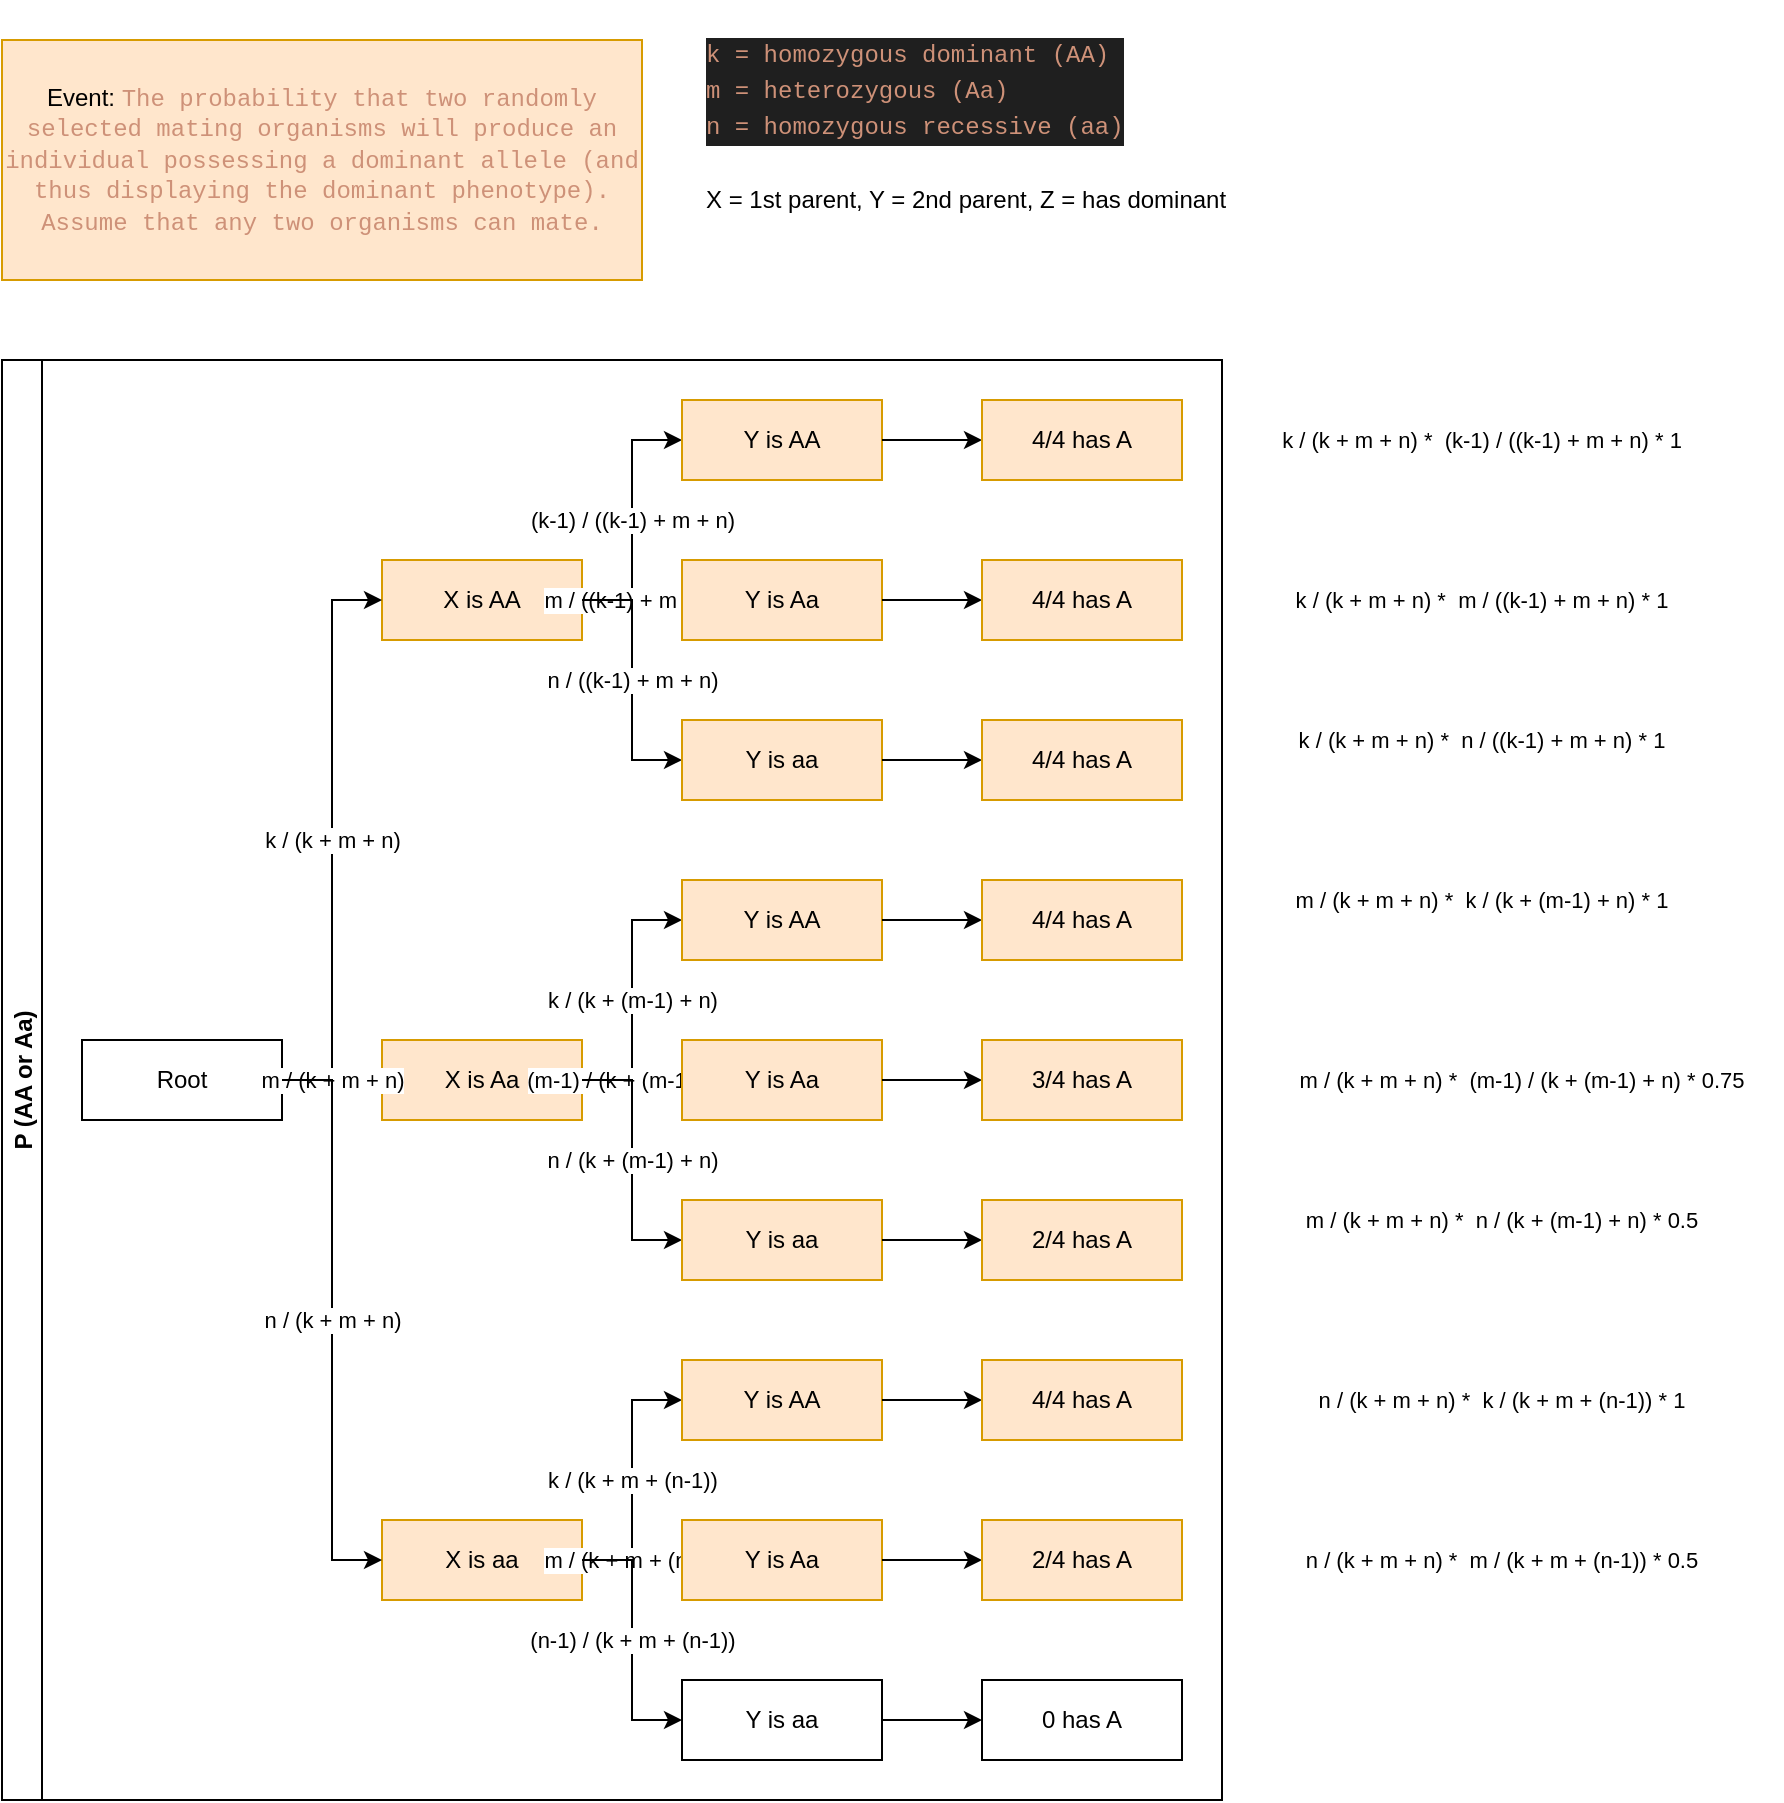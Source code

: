<mxfile version="15.2.7" type="device"><diagram id="HC7ab9aSh4QQUu03RoDc" name="Page-1"><mxGraphModel dx="1106" dy="601" grid="1" gridSize="10" guides="1" tooltips="1" connect="1" arrows="1" fold="1" page="1" pageScale="1" pageWidth="850" pageHeight="1100" math="0" shadow="0"><root><mxCell id="0"/><mxCell id="1" parent="0"/><mxCell id="PrKHjt2CbGROAMqMAPCO-4" value="&lt;span style=&quot;&quot;&gt;Event:&amp;nbsp;&lt;span style=&quot;color: rgb(206 , 145 , 120) ; font-family: &amp;quot;menlo&amp;quot; , &amp;quot;monaco&amp;quot; , &amp;quot;courier new&amp;quot; , monospace&quot;&gt;The probability that two randomly selected mating organisms will produce an individual possessing a dominant allele (and thus displaying the dominant phenotype). Assume that any two organisms can mate.&lt;/span&gt;&lt;/span&gt;" style="text;html=1;strokeColor=#d79b00;fillColor=#ffe6cc;align=center;verticalAlign=middle;whiteSpace=wrap;rounded=0;labelBackgroundColor=none;" parent="1" vertex="1"><mxGeometry x="30" y="30" width="320" height="120" as="geometry"/></mxCell><mxCell id="eJuDKINoFYsQu31rv0lm-5" value="P (AA or Aa)" style="swimlane;startSize=20;horizontal=0;childLayout=treeLayout;horizontalTree=1;resizable=0;containerType=tree;" vertex="1" parent="1"><mxGeometry x="30" y="190" width="610" height="720" as="geometry"/></mxCell><mxCell id="eJuDKINoFYsQu31rv0lm-6" value="Root" style="whiteSpace=wrap;html=1;" vertex="1" parent="eJuDKINoFYsQu31rv0lm-5"><mxGeometry x="40" y="340" width="100" height="40" as="geometry"/></mxCell><mxCell id="eJuDKINoFYsQu31rv0lm-7" value="X is AA" style="whiteSpace=wrap;html=1;fillColor=#ffe6cc;strokeColor=#d79b00;" vertex="1" parent="eJuDKINoFYsQu31rv0lm-5"><mxGeometry x="190" y="100" width="100" height="40" as="geometry"/></mxCell><mxCell id="eJuDKINoFYsQu31rv0lm-8" value="k / (k + m + n)" style="edgeStyle=elbowEdgeStyle;elbow=horizontal;html=1;rounded=0;" edge="1" parent="eJuDKINoFYsQu31rv0lm-5" source="eJuDKINoFYsQu31rv0lm-6" target="eJuDKINoFYsQu31rv0lm-7"><mxGeometry relative="1" as="geometry"/></mxCell><mxCell id="eJuDKINoFYsQu31rv0lm-9" value="X is Aa" style="whiteSpace=wrap;html=1;fillColor=#ffe6cc;strokeColor=#d79b00;" vertex="1" parent="eJuDKINoFYsQu31rv0lm-5"><mxGeometry x="190" y="340" width="100" height="40" as="geometry"/></mxCell><mxCell id="eJuDKINoFYsQu31rv0lm-10" value="m / (k + m + n)" style="edgeStyle=elbowEdgeStyle;elbow=horizontal;html=1;rounded=0;" edge="1" parent="eJuDKINoFYsQu31rv0lm-5" source="eJuDKINoFYsQu31rv0lm-6" target="eJuDKINoFYsQu31rv0lm-9"><mxGeometry relative="1" as="geometry"/></mxCell><mxCell id="eJuDKINoFYsQu31rv0lm-20" value="(k-1) / ((k-1) + m + n)" style="edgeStyle=elbowEdgeStyle;elbow=horizontal;html=1;rounded=0;" edge="1" target="eJuDKINoFYsQu31rv0lm-21" source="eJuDKINoFYsQu31rv0lm-7" parent="eJuDKINoFYsQu31rv0lm-5"><mxGeometry relative="1" as="geometry"><mxPoint x="170" y="-1278" as="sourcePoint"/></mxGeometry></mxCell><mxCell id="eJuDKINoFYsQu31rv0lm-21" value="Y is AA" style="whiteSpace=wrap;html=1;fillColor=#ffe6cc;strokeColor=#d79b00;" vertex="1" parent="eJuDKINoFYsQu31rv0lm-5"><mxGeometry x="340" y="20" width="100" height="40" as="geometry"/></mxCell><mxCell id="eJuDKINoFYsQu31rv0lm-22" value="m / ((k-1) + m + n)" style="edgeStyle=elbowEdgeStyle;elbow=horizontal;html=1;rounded=0;" edge="1" target="eJuDKINoFYsQu31rv0lm-23" source="eJuDKINoFYsQu31rv0lm-7" parent="eJuDKINoFYsQu31rv0lm-5"><mxGeometry relative="1" as="geometry"><mxPoint x="170" y="-1278" as="sourcePoint"/></mxGeometry></mxCell><mxCell id="eJuDKINoFYsQu31rv0lm-23" value="Y is Aa" style="whiteSpace=wrap;html=1;fillColor=#ffe6cc;strokeColor=#d79b00;" vertex="1" parent="eJuDKINoFYsQu31rv0lm-5"><mxGeometry x="340" y="100" width="100" height="40" as="geometry"/></mxCell><mxCell id="eJuDKINoFYsQu31rv0lm-28" value="n / ((k-1) + m + n)" style="edgeStyle=elbowEdgeStyle;elbow=horizontal;html=1;rounded=0;" edge="1" target="eJuDKINoFYsQu31rv0lm-29" source="eJuDKINoFYsQu31rv0lm-7" parent="eJuDKINoFYsQu31rv0lm-5"><mxGeometry relative="1" as="geometry"><mxPoint x="170" y="-1006" as="sourcePoint"/></mxGeometry></mxCell><mxCell id="eJuDKINoFYsQu31rv0lm-29" value="Y is aa" style="whiteSpace=wrap;html=1;fillColor=#ffe6cc;strokeColor=#d79b00;" vertex="1" parent="eJuDKINoFYsQu31rv0lm-5"><mxGeometry x="340" y="180" width="100" height="40" as="geometry"/></mxCell><mxCell id="eJuDKINoFYsQu31rv0lm-31" value="k / (k + (m-1) + n)" style="edgeStyle=elbowEdgeStyle;elbow=horizontal;html=1;rounded=0;" edge="1" target="eJuDKINoFYsQu31rv0lm-32" source="eJuDKINoFYsQu31rv0lm-9" parent="eJuDKINoFYsQu31rv0lm-5"><mxGeometry relative="1" as="geometry"><mxPoint x="170" y="-814" as="sourcePoint"/></mxGeometry></mxCell><mxCell id="eJuDKINoFYsQu31rv0lm-32" value="Y is AA" style="whiteSpace=wrap;html=1;fillColor=#ffe6cc;strokeColor=#d79b00;" vertex="1" parent="eJuDKINoFYsQu31rv0lm-5"><mxGeometry x="340" y="260" width="100" height="40" as="geometry"/></mxCell><mxCell id="eJuDKINoFYsQu31rv0lm-33" value="(m-1) / (k + (m-1) + n)" style="edgeStyle=elbowEdgeStyle;elbow=horizontal;html=1;rounded=0;" edge="1" target="eJuDKINoFYsQu31rv0lm-34" source="eJuDKINoFYsQu31rv0lm-9" parent="eJuDKINoFYsQu31rv0lm-5"><mxGeometry relative="1" as="geometry"><mxPoint x="170" y="-814" as="sourcePoint"/></mxGeometry></mxCell><mxCell id="eJuDKINoFYsQu31rv0lm-34" value="Y is Aa" style="whiteSpace=wrap;html=1;fillColor=#ffe6cc;strokeColor=#d79b00;" vertex="1" parent="eJuDKINoFYsQu31rv0lm-5"><mxGeometry x="340" y="340" width="100" height="40" as="geometry"/></mxCell><mxCell id="eJuDKINoFYsQu31rv0lm-35" value="n / (k + (m-1) + n)" style="edgeStyle=elbowEdgeStyle;elbow=horizontal;html=1;rounded=0;" edge="1" target="eJuDKINoFYsQu31rv0lm-36" source="eJuDKINoFYsQu31rv0lm-9" parent="eJuDKINoFYsQu31rv0lm-5"><mxGeometry relative="1" as="geometry"><mxPoint x="170" y="-578" as="sourcePoint"/></mxGeometry></mxCell><mxCell id="eJuDKINoFYsQu31rv0lm-36" value="Y is aa" style="whiteSpace=wrap;html=1;fillColor=#ffe6cc;strokeColor=#d79b00;" vertex="1" parent="eJuDKINoFYsQu31rv0lm-5"><mxGeometry x="340" y="420" width="100" height="40" as="geometry"/></mxCell><mxCell id="eJuDKINoFYsQu31rv0lm-41" value="X is aa" style="whiteSpace=wrap;html=1;fillColor=#ffe6cc;strokeColor=#d79b00;" vertex="1" parent="eJuDKINoFYsQu31rv0lm-5"><mxGeometry x="190" y="580" width="100" height="40" as="geometry"/></mxCell><mxCell id="eJuDKINoFYsQu31rv0lm-42" value="n / (k + m + n)" style="edgeStyle=elbowEdgeStyle;elbow=horizontal;html=1;rounded=0;" edge="1" parent="eJuDKINoFYsQu31rv0lm-5" source="eJuDKINoFYsQu31rv0lm-6" target="eJuDKINoFYsQu31rv0lm-41"><mxGeometry relative="1" as="geometry"><mxPoint x="140" y="88" as="sourcePoint"/><mxPoint x="190" y="208" as="targetPoint"/></mxGeometry></mxCell><mxCell id="eJuDKINoFYsQu31rv0lm-43" value="k / (k + m + (n-1))" style="edgeStyle=elbowEdgeStyle;elbow=horizontal;html=1;rounded=0;" edge="1" target="eJuDKINoFYsQu31rv0lm-44" source="eJuDKINoFYsQu31rv0lm-41" parent="eJuDKINoFYsQu31rv0lm-5"><mxGeometry relative="1" as="geometry"><mxPoint x="170" y="550" as="sourcePoint"/><mxPoint x="190" y="208" as="targetPoint"/></mxGeometry></mxCell><mxCell id="eJuDKINoFYsQu31rv0lm-44" value="Y is AA" style="whiteSpace=wrap;html=1;fillColor=#ffe6cc;strokeColor=#d79b00;" vertex="1" parent="eJuDKINoFYsQu31rv0lm-5"><mxGeometry x="340" y="500" width="100" height="40" as="geometry"/></mxCell><mxCell id="eJuDKINoFYsQu31rv0lm-45" value="m / (k + m + (n-1))" style="edgeStyle=elbowEdgeStyle;elbow=horizontal;html=1;rounded=0;" edge="1" target="eJuDKINoFYsQu31rv0lm-46" source="eJuDKINoFYsQu31rv0lm-41" parent="eJuDKINoFYsQu31rv0lm-5"><mxGeometry relative="1" as="geometry"><mxPoint x="170" y="550" as="sourcePoint"/><mxPoint x="190" y="208" as="targetPoint"/></mxGeometry></mxCell><mxCell id="eJuDKINoFYsQu31rv0lm-46" value="Y is Aa" style="whiteSpace=wrap;html=1;fillColor=#ffe6cc;strokeColor=#d79b00;" vertex="1" parent="eJuDKINoFYsQu31rv0lm-5"><mxGeometry x="340" y="580" width="100" height="40" as="geometry"/></mxCell><mxCell id="eJuDKINoFYsQu31rv0lm-47" value="(n-1) / (k + m + (n-1))" style="edgeStyle=elbowEdgeStyle;elbow=horizontal;html=1;rounded=0;" edge="1" target="eJuDKINoFYsQu31rv0lm-48" source="eJuDKINoFYsQu31rv0lm-41" parent="eJuDKINoFYsQu31rv0lm-5"><mxGeometry relative="1" as="geometry"><mxPoint x="170" y="550" as="sourcePoint"/><mxPoint x="190" y="208" as="targetPoint"/></mxGeometry></mxCell><mxCell id="eJuDKINoFYsQu31rv0lm-48" value="Y is aa" style="whiteSpace=wrap;html=1;" vertex="1" parent="eJuDKINoFYsQu31rv0lm-5"><mxGeometry x="340" y="660" width="100" height="40" as="geometry"/></mxCell><mxCell id="eJuDKINoFYsQu31rv0lm-51" value="" style="edgeStyle=elbowEdgeStyle;elbow=vertical;html=1;rounded=0;" edge="1" target="eJuDKINoFYsQu31rv0lm-52" source="eJuDKINoFYsQu31rv0lm-21" parent="eJuDKINoFYsQu31rv0lm-5"><mxGeometry relative="1" as="geometry"><mxPoint x="320" y="310" as="sourcePoint"/></mxGeometry></mxCell><mxCell id="eJuDKINoFYsQu31rv0lm-52" value="4/4 has A" style="whiteSpace=wrap;html=1;fillColor=#ffe6cc;strokeColor=#d79b00;" vertex="1" parent="eJuDKINoFYsQu31rv0lm-5"><mxGeometry x="490" y="20" width="100" height="40" as="geometry"/></mxCell><mxCell id="eJuDKINoFYsQu31rv0lm-53" value="" style="edgeStyle=elbowEdgeStyle;elbow=horizontal;html=1;rounded=0;" edge="1" target="eJuDKINoFYsQu31rv0lm-54" source="eJuDKINoFYsQu31rv0lm-23" parent="eJuDKINoFYsQu31rv0lm-5"><mxGeometry relative="1" as="geometry"><mxPoint x="320" y="310" as="sourcePoint"/></mxGeometry></mxCell><mxCell id="eJuDKINoFYsQu31rv0lm-54" value="4/4 has A" style="whiteSpace=wrap;html=1;fillColor=#ffe6cc;strokeColor=#d79b00;" vertex="1" parent="eJuDKINoFYsQu31rv0lm-5"><mxGeometry x="490" y="100" width="100" height="40" as="geometry"/></mxCell><mxCell id="eJuDKINoFYsQu31rv0lm-55" value="" style="edgeStyle=elbowEdgeStyle;elbow=horizontal;html=1;rounded=0;" edge="1" target="eJuDKINoFYsQu31rv0lm-56" source="eJuDKINoFYsQu31rv0lm-29" parent="eJuDKINoFYsQu31rv0lm-5"><mxGeometry relative="1" as="geometry"><mxPoint x="320" y="310" as="sourcePoint"/></mxGeometry></mxCell><mxCell id="eJuDKINoFYsQu31rv0lm-56" value="4/4 has A" style="whiteSpace=wrap;html=1;fillColor=#ffe6cc;strokeColor=#d79b00;" vertex="1" parent="eJuDKINoFYsQu31rv0lm-5"><mxGeometry x="490" y="180" width="100" height="40" as="geometry"/></mxCell><mxCell id="eJuDKINoFYsQu31rv0lm-57" value="" style="edgeStyle=elbowEdgeStyle;elbow=horizontal;html=1;rounded=0;" edge="1" target="eJuDKINoFYsQu31rv0lm-58" source="eJuDKINoFYsQu31rv0lm-32" parent="eJuDKINoFYsQu31rv0lm-5"><mxGeometry relative="1" as="geometry"><mxPoint x="320" y="550" as="sourcePoint"/></mxGeometry></mxCell><mxCell id="eJuDKINoFYsQu31rv0lm-58" value="4/4 has A" style="whiteSpace=wrap;html=1;fillColor=#ffe6cc;strokeColor=#d79b00;" vertex="1" parent="eJuDKINoFYsQu31rv0lm-5"><mxGeometry x="490" y="260" width="100" height="40" as="geometry"/></mxCell><mxCell id="eJuDKINoFYsQu31rv0lm-59" value="" style="edgeStyle=elbowEdgeStyle;elbow=horizontal;html=1;rounded=0;" edge="1" target="eJuDKINoFYsQu31rv0lm-60" source="eJuDKINoFYsQu31rv0lm-34" parent="eJuDKINoFYsQu31rv0lm-5"><mxGeometry relative="1" as="geometry"><mxPoint x="320" y="550" as="sourcePoint"/></mxGeometry></mxCell><mxCell id="eJuDKINoFYsQu31rv0lm-60" value="3/4 has A" style="whiteSpace=wrap;html=1;fillColor=#ffe6cc;strokeColor=#d79b00;" vertex="1" parent="eJuDKINoFYsQu31rv0lm-5"><mxGeometry x="490" y="340" width="100" height="40" as="geometry"/></mxCell><mxCell id="eJuDKINoFYsQu31rv0lm-61" value="" style="edgeStyle=elbowEdgeStyle;elbow=horizontal;html=1;rounded=0;" edge="1" target="eJuDKINoFYsQu31rv0lm-62" source="eJuDKINoFYsQu31rv0lm-36" parent="eJuDKINoFYsQu31rv0lm-5"><mxGeometry relative="1" as="geometry"><mxPoint x="320" y="550" as="sourcePoint"/></mxGeometry></mxCell><mxCell id="eJuDKINoFYsQu31rv0lm-62" value="2/4 has A" style="whiteSpace=wrap;html=1;fillColor=#ffe6cc;strokeColor=#d79b00;" vertex="1" parent="eJuDKINoFYsQu31rv0lm-5"><mxGeometry x="490" y="420" width="100" height="40" as="geometry"/></mxCell><mxCell id="eJuDKINoFYsQu31rv0lm-63" value="" style="edgeStyle=elbowEdgeStyle;elbow=horizontal;html=1;rounded=0;" edge="1" target="eJuDKINoFYsQu31rv0lm-64" source="eJuDKINoFYsQu31rv0lm-44" parent="eJuDKINoFYsQu31rv0lm-5"><mxGeometry relative="1" as="geometry"><mxPoint x="320" y="790" as="sourcePoint"/><mxPoint x="190" y="208" as="targetPoint"/></mxGeometry></mxCell><mxCell id="eJuDKINoFYsQu31rv0lm-64" value="4/4 has A" style="whiteSpace=wrap;html=1;fillColor=#ffe6cc;strokeColor=#d79b00;" vertex="1" parent="eJuDKINoFYsQu31rv0lm-5"><mxGeometry x="490" y="500" width="100" height="40" as="geometry"/></mxCell><mxCell id="eJuDKINoFYsQu31rv0lm-65" value="" style="edgeStyle=elbowEdgeStyle;elbow=horizontal;html=1;rounded=0;" edge="1" target="eJuDKINoFYsQu31rv0lm-66" source="eJuDKINoFYsQu31rv0lm-46" parent="eJuDKINoFYsQu31rv0lm-5"><mxGeometry relative="1" as="geometry"><mxPoint x="320" y="790" as="sourcePoint"/><mxPoint x="190" y="208" as="targetPoint"/></mxGeometry></mxCell><mxCell id="eJuDKINoFYsQu31rv0lm-66" value="2/4 has A" style="whiteSpace=wrap;html=1;fillColor=#ffe6cc;strokeColor=#d79b00;" vertex="1" parent="eJuDKINoFYsQu31rv0lm-5"><mxGeometry x="490" y="580" width="100" height="40" as="geometry"/></mxCell><mxCell id="eJuDKINoFYsQu31rv0lm-67" value="" style="edgeStyle=elbowEdgeStyle;elbow=horizontal;html=1;rounded=0;" edge="1" target="eJuDKINoFYsQu31rv0lm-68" source="eJuDKINoFYsQu31rv0lm-48" parent="eJuDKINoFYsQu31rv0lm-5"><mxGeometry relative="1" as="geometry"><mxPoint x="320" y="790" as="sourcePoint"/><mxPoint x="190" y="208" as="targetPoint"/></mxGeometry></mxCell><mxCell id="eJuDKINoFYsQu31rv0lm-68" value="0 has A" style="whiteSpace=wrap;html=1;" vertex="1" parent="eJuDKINoFYsQu31rv0lm-5"><mxGeometry x="490" y="660" width="100" height="40" as="geometry"/></mxCell><mxCell id="eJuDKINoFYsQu31rv0lm-11" value="&lt;div style=&quot;color: rgb(204 , 204 , 204) ; background-color: rgb(31 , 31 , 31) ; font-family: &amp;quot;menlo&amp;quot; , &amp;quot;monaco&amp;quot; , &amp;quot;courier new&amp;quot; , monospace ; line-height: 18px&quot;&gt;&lt;div&gt;&lt;span style=&quot;color: #ce9178&quot;&gt;k = homozygous dominant (AA)&lt;/span&gt;&lt;/div&gt;&lt;div&gt;&lt;span style=&quot;color: #ce9178&quot;&gt;m = heterozygous (Aa)&lt;/span&gt;&lt;/div&gt;&lt;div&gt;&lt;span style=&quot;color: #ce9178&quot;&gt;n = homozygous recessive (aa)&lt;/span&gt;&lt;/div&gt;&lt;/div&gt;" style="text;html=1;strokeColor=none;fillColor=none;align=left;verticalAlign=middle;whiteSpace=wrap;rounded=0;" vertex="1" parent="1"><mxGeometry x="380" y="10" width="240" height="90" as="geometry"/></mxCell><mxCell id="eJuDKINoFYsQu31rv0lm-13" value="X = 1st parent, Y = 2nd parent, Z = has dominant" style="text;html=1;strokeColor=none;fillColor=none;align=left;verticalAlign=middle;whiteSpace=wrap;rounded=0;" vertex="1" parent="1"><mxGeometry x="380" y="90" width="310" height="40" as="geometry"/></mxCell><mxCell id="eJuDKINoFYsQu31rv0lm-69" value="&lt;span style=&quot;font-size: 11px ; background-color: rgb(255 , 255 , 255)&quot;&gt;k / (k + m + n) *&amp;nbsp;&amp;nbsp;&lt;/span&gt;&lt;span style=&quot;font-size: 11px ; background-color: rgb(255 , 255 , 255)&quot;&gt;(k-1) / ((k-1) + m + n) * 1&lt;/span&gt;" style="text;html=1;strokeColor=none;fillColor=none;align=center;verticalAlign=middle;whiteSpace=wrap;rounded=0;" vertex="1" parent="1"><mxGeometry x="640" y="220" width="260" height="20" as="geometry"/></mxCell><mxCell id="eJuDKINoFYsQu31rv0lm-70" value="&lt;span style=&quot;font-size: 11px ; background-color: rgb(255 , 255 , 255)&quot;&gt;k / (k + m + n) *&amp;nbsp; m&lt;/span&gt;&lt;span style=&quot;font-size: 11px ; background-color: rgb(255 , 255 , 255)&quot;&gt;&amp;nbsp;/ ((k-1) + m + n) * 1&lt;/span&gt;" style="text;html=1;strokeColor=none;fillColor=none;align=center;verticalAlign=middle;whiteSpace=wrap;rounded=0;" vertex="1" parent="1"><mxGeometry x="640" y="300" width="260" height="20" as="geometry"/></mxCell><mxCell id="eJuDKINoFYsQu31rv0lm-71" value="&lt;span style=&quot;font-size: 11px ; background-color: rgb(255 , 255 , 255)&quot;&gt;k / (k + m + n) *&amp;nbsp; n&lt;/span&gt;&lt;span style=&quot;font-size: 11px ; background-color: rgb(255 , 255 , 255)&quot;&gt;&amp;nbsp;/ ((k-1) + m + n) * 1&lt;/span&gt;" style="text;html=1;strokeColor=none;fillColor=none;align=center;verticalAlign=middle;whiteSpace=wrap;rounded=0;" vertex="1" parent="1"><mxGeometry x="640" y="370" width="260" height="20" as="geometry"/></mxCell><mxCell id="eJuDKINoFYsQu31rv0lm-72" value="&lt;span style=&quot;font-size: 11px ; background-color: rgb(255 , 255 , 255)&quot;&gt;m / (k + m + n) *&amp;nbsp; k&lt;/span&gt;&lt;span style=&quot;font-size: 11px ; background-color: rgb(255 , 255 , 255)&quot;&gt;&amp;nbsp;/ (k + (m-1) + n) * 1&lt;/span&gt;" style="text;html=1;strokeColor=none;fillColor=none;align=center;verticalAlign=middle;whiteSpace=wrap;rounded=0;" vertex="1" parent="1"><mxGeometry x="640" y="450" width="260" height="20" as="geometry"/></mxCell><mxCell id="eJuDKINoFYsQu31rv0lm-73" value="&lt;span style=&quot;font-size: 11px ; background-color: rgb(255 , 255 , 255)&quot;&gt;m / (k + m + n) *&amp;nbsp; (m-1)&lt;/span&gt;&lt;span style=&quot;font-size: 11px ; background-color: rgb(255 , 255 , 255)&quot;&gt;&amp;nbsp;/ (k + (m-1) + n) * 0.75&lt;/span&gt;" style="text;html=1;strokeColor=none;fillColor=none;align=center;verticalAlign=middle;whiteSpace=wrap;rounded=0;" vertex="1" parent="1"><mxGeometry x="660" y="540" width="260" height="20" as="geometry"/></mxCell><mxCell id="eJuDKINoFYsQu31rv0lm-74" value="&lt;span style=&quot;font-size: 11px ; background-color: rgb(255 , 255 , 255)&quot;&gt;m / (k + m + n) *&amp;nbsp; n&lt;/span&gt;&lt;span style=&quot;font-size: 11px ; background-color: rgb(255 , 255 , 255)&quot;&gt;&amp;nbsp;/ (k + (m-1) + n) * 0.5&lt;/span&gt;" style="text;html=1;strokeColor=none;fillColor=none;align=center;verticalAlign=middle;whiteSpace=wrap;rounded=0;" vertex="1" parent="1"><mxGeometry x="650" y="610" width="260" height="20" as="geometry"/></mxCell><mxCell id="eJuDKINoFYsQu31rv0lm-75" value="&lt;span style=&quot;font-size: 11px ; background-color: rgb(255 , 255 , 255)&quot;&gt;n / (k + m + n) *&amp;nbsp; k&lt;/span&gt;&lt;span style=&quot;font-size: 11px ; background-color: rgb(255 , 255 , 255)&quot;&gt;&amp;nbsp;/ (k + m + (n-1)) * 1&lt;/span&gt;" style="text;html=1;strokeColor=none;fillColor=none;align=center;verticalAlign=middle;whiteSpace=wrap;rounded=0;" vertex="1" parent="1"><mxGeometry x="650" y="700" width="260" height="20" as="geometry"/></mxCell><mxCell id="eJuDKINoFYsQu31rv0lm-76" value="&lt;span style=&quot;font-size: 11px ; background-color: rgb(255 , 255 , 255)&quot;&gt;n / (k + m + n) *&amp;nbsp; m&lt;/span&gt;&lt;span style=&quot;font-size: 11px ; background-color: rgb(255 , 255 , 255)&quot;&gt;&amp;nbsp;/ (k + m + (n-1)) * 0.5&lt;/span&gt;" style="text;html=1;strokeColor=none;fillColor=none;align=center;verticalAlign=middle;whiteSpace=wrap;rounded=0;" vertex="1" parent="1"><mxGeometry x="650" y="780" width="260" height="20" as="geometry"/></mxCell></root></mxGraphModel></diagram></mxfile>